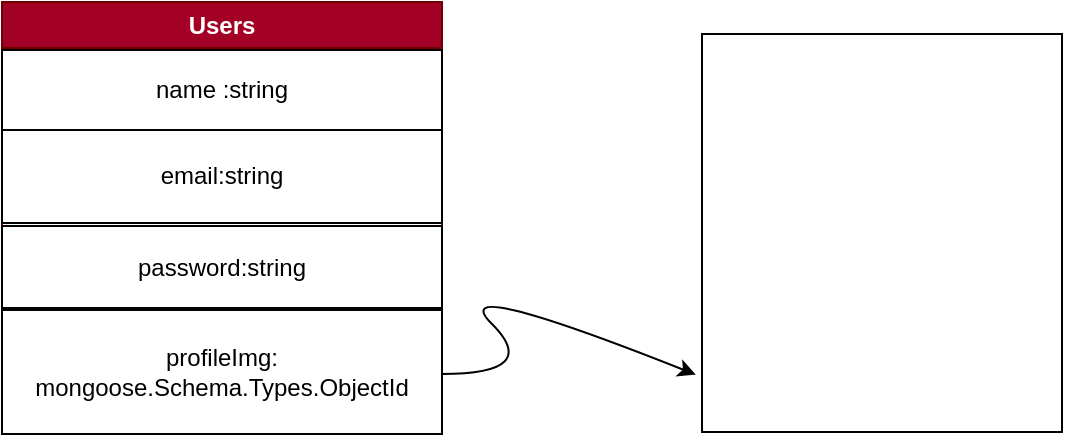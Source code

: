 <mxfile>
    <diagram id="ncqoPbKrGbXSmVZ3JbrI" name="Page-1">
        <mxGraphModel dx="447" dy="475" grid="1" gridSize="10" guides="1" tooltips="1" connect="1" arrows="1" fold="1" page="1" pageScale="1" pageWidth="850" pageHeight="1100" math="0" shadow="0">
            <root>
                <mxCell id="0"/>
                <mxCell id="1" parent="0"/>
                <mxCell id="18" value="Users" style="swimlane;whiteSpace=wrap;html=1;fillColor=#a20025;fontColor=#ffffff;strokeColor=#6F0000;" vertex="1" parent="1">
                    <mxGeometry x="120" y="74" width="220" height="216" as="geometry"/>
                </mxCell>
                <mxCell id="15" value="name :string" style="rounded=0;whiteSpace=wrap;html=1;" vertex="1" parent="18">
                    <mxGeometry y="24" width="220" height="40" as="geometry"/>
                </mxCell>
                <mxCell id="16" value="email:string" style="rounded=0;whiteSpace=wrap;html=1;" vertex="1" parent="18">
                    <mxGeometry y="64" width="220" height="46.5" as="geometry"/>
                </mxCell>
                <mxCell id="17" value="password:string" style="rounded=0;whiteSpace=wrap;html=1;gradientColor=none;" vertex="1" parent="18">
                    <mxGeometry y="112" width="220" height="41" as="geometry"/>
                </mxCell>
                <mxCell id="19" value="profileImg:&lt;br&gt;mongoose.Schema.Types.ObjectId" style="rounded=0;whiteSpace=wrap;html=1;align=center;" vertex="1" parent="1">
                    <mxGeometry x="120" y="228" width="220" height="62" as="geometry"/>
                </mxCell>
                <mxCell id="22" value="" style="rounded=0;whiteSpace=wrap;html=1;" vertex="1" parent="1">
                    <mxGeometry x="470" y="90" width="180" height="199" as="geometry"/>
                </mxCell>
                <mxCell id="25" value="" style="curved=1;endArrow=classic;html=1;startSize=5;entryX=-0.017;entryY=0.856;entryDx=0;entryDy=0;entryPerimeter=0;" edge="1" parent="1" target="22">
                    <mxGeometry width="50" height="50" relative="1" as="geometry">
                        <mxPoint x="340" y="260" as="sourcePoint"/>
                        <mxPoint x="390" y="210" as="targetPoint"/>
                        <Array as="points">
                            <mxPoint x="390" y="260"/>
                            <mxPoint x="340" y="210"/>
                        </Array>
                    </mxGeometry>
                </mxCell>
            </root>
        </mxGraphModel>
    </diagram>
</mxfile>